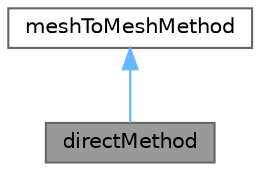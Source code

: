 digraph "directMethod"
{
 // LATEX_PDF_SIZE
  bgcolor="transparent";
  edge [fontname=Helvetica,fontsize=10,labelfontname=Helvetica,labelfontsize=10];
  node [fontname=Helvetica,fontsize=10,shape=box,height=0.2,width=0.4];
  Node1 [id="Node000001",label="directMethod",height=0.2,width=0.4,color="gray40", fillcolor="grey60", style="filled", fontcolor="black",tooltip="Direct (one-to-one cell correspondence) mesh-to-mesh interpolation class."];
  Node2 -> Node1 [id="edge1_Node000001_Node000002",dir="back",color="steelblue1",style="solid",tooltip=" "];
  Node2 [id="Node000002",label="meshToMeshMethod",height=0.2,width=0.4,color="gray40", fillcolor="white", style="filled",URL="$classFoam_1_1meshToMeshMethod.html",tooltip="Base class for mesh-to-mesh calculation methods."];
}
